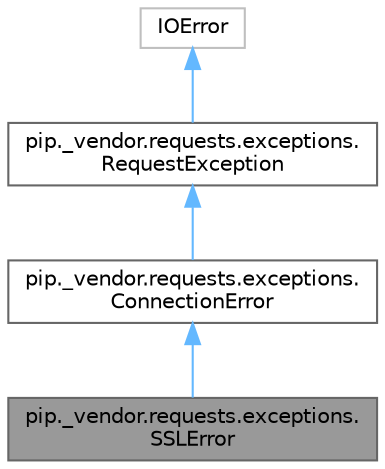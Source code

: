 digraph "pip._vendor.requests.exceptions.SSLError"
{
 // LATEX_PDF_SIZE
  bgcolor="transparent";
  edge [fontname=Helvetica,fontsize=10,labelfontname=Helvetica,labelfontsize=10];
  node [fontname=Helvetica,fontsize=10,shape=box,height=0.2,width=0.4];
  Node1 [id="Node000001",label="pip._vendor.requests.exceptions.\lSSLError",height=0.2,width=0.4,color="gray40", fillcolor="grey60", style="filled", fontcolor="black",tooltip=" "];
  Node2 -> Node1 [id="edge4_Node000001_Node000002",dir="back",color="steelblue1",style="solid",tooltip=" "];
  Node2 [id="Node000002",label="pip._vendor.requests.exceptions.\lConnectionError",height=0.2,width=0.4,color="gray40", fillcolor="white", style="filled",URL="$d3/d67/classpip_1_1__vendor_1_1requests_1_1exceptions_1_1ConnectionError.html",tooltip=" "];
  Node3 -> Node2 [id="edge5_Node000002_Node000003",dir="back",color="steelblue1",style="solid",tooltip=" "];
  Node3 [id="Node000003",label="pip._vendor.requests.exceptions.\lRequestException",height=0.2,width=0.4,color="gray40", fillcolor="white", style="filled",URL="$d5/d87/classpip_1_1__vendor_1_1requests_1_1exceptions_1_1RequestException.html",tooltip=" "];
  Node4 -> Node3 [id="edge6_Node000003_Node000004",dir="back",color="steelblue1",style="solid",tooltip=" "];
  Node4 [id="Node000004",label="IOError",height=0.2,width=0.4,color="grey75", fillcolor="white", style="filled",URL="$d3/df1/classIOError.html",tooltip=" "];
}
